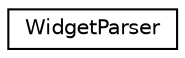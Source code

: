 digraph "Graphical Class Hierarchy"
{
  edge [fontname="Helvetica",fontsize="10",labelfontname="Helvetica",labelfontsize="10"];
  node [fontname="Helvetica",fontsize="10",shape=record];
  rankdir="LR";
  Node1 [label="WidgetParser",height=0.2,width=0.4,color="black", fillcolor="white", style="filled",URL="$class_m_h_dev_1_1_widget_core_1_1_widget_parser.html",tooltip="This class will parse the give HTML and will replace all the widget tags with the content from MH_Wid..."];
}

